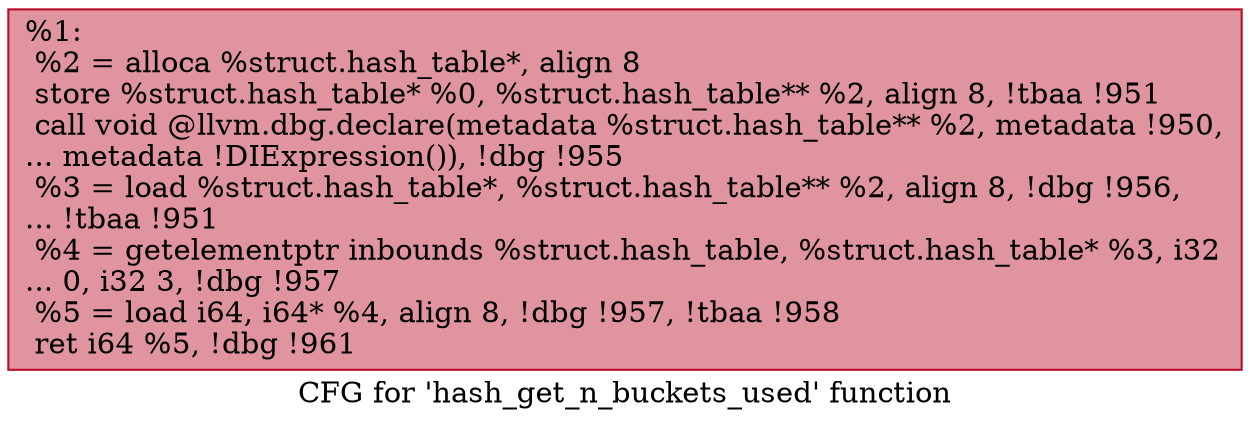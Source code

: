 digraph "CFG for 'hash_get_n_buckets_used' function" {
	label="CFG for 'hash_get_n_buckets_used' function";

	Node0xb53fb0 [shape=record,color="#b70d28ff", style=filled, fillcolor="#b70d2870",label="{%1:\l  %2 = alloca %struct.hash_table*, align 8\l  store %struct.hash_table* %0, %struct.hash_table** %2, align 8, !tbaa !951\l  call void @llvm.dbg.declare(metadata %struct.hash_table** %2, metadata !950,\l... metadata !DIExpression()), !dbg !955\l  %3 = load %struct.hash_table*, %struct.hash_table** %2, align 8, !dbg !956,\l... !tbaa !951\l  %4 = getelementptr inbounds %struct.hash_table, %struct.hash_table* %3, i32\l... 0, i32 3, !dbg !957\l  %5 = load i64, i64* %4, align 8, !dbg !957, !tbaa !958\l  ret i64 %5, !dbg !961\l}"];
}
